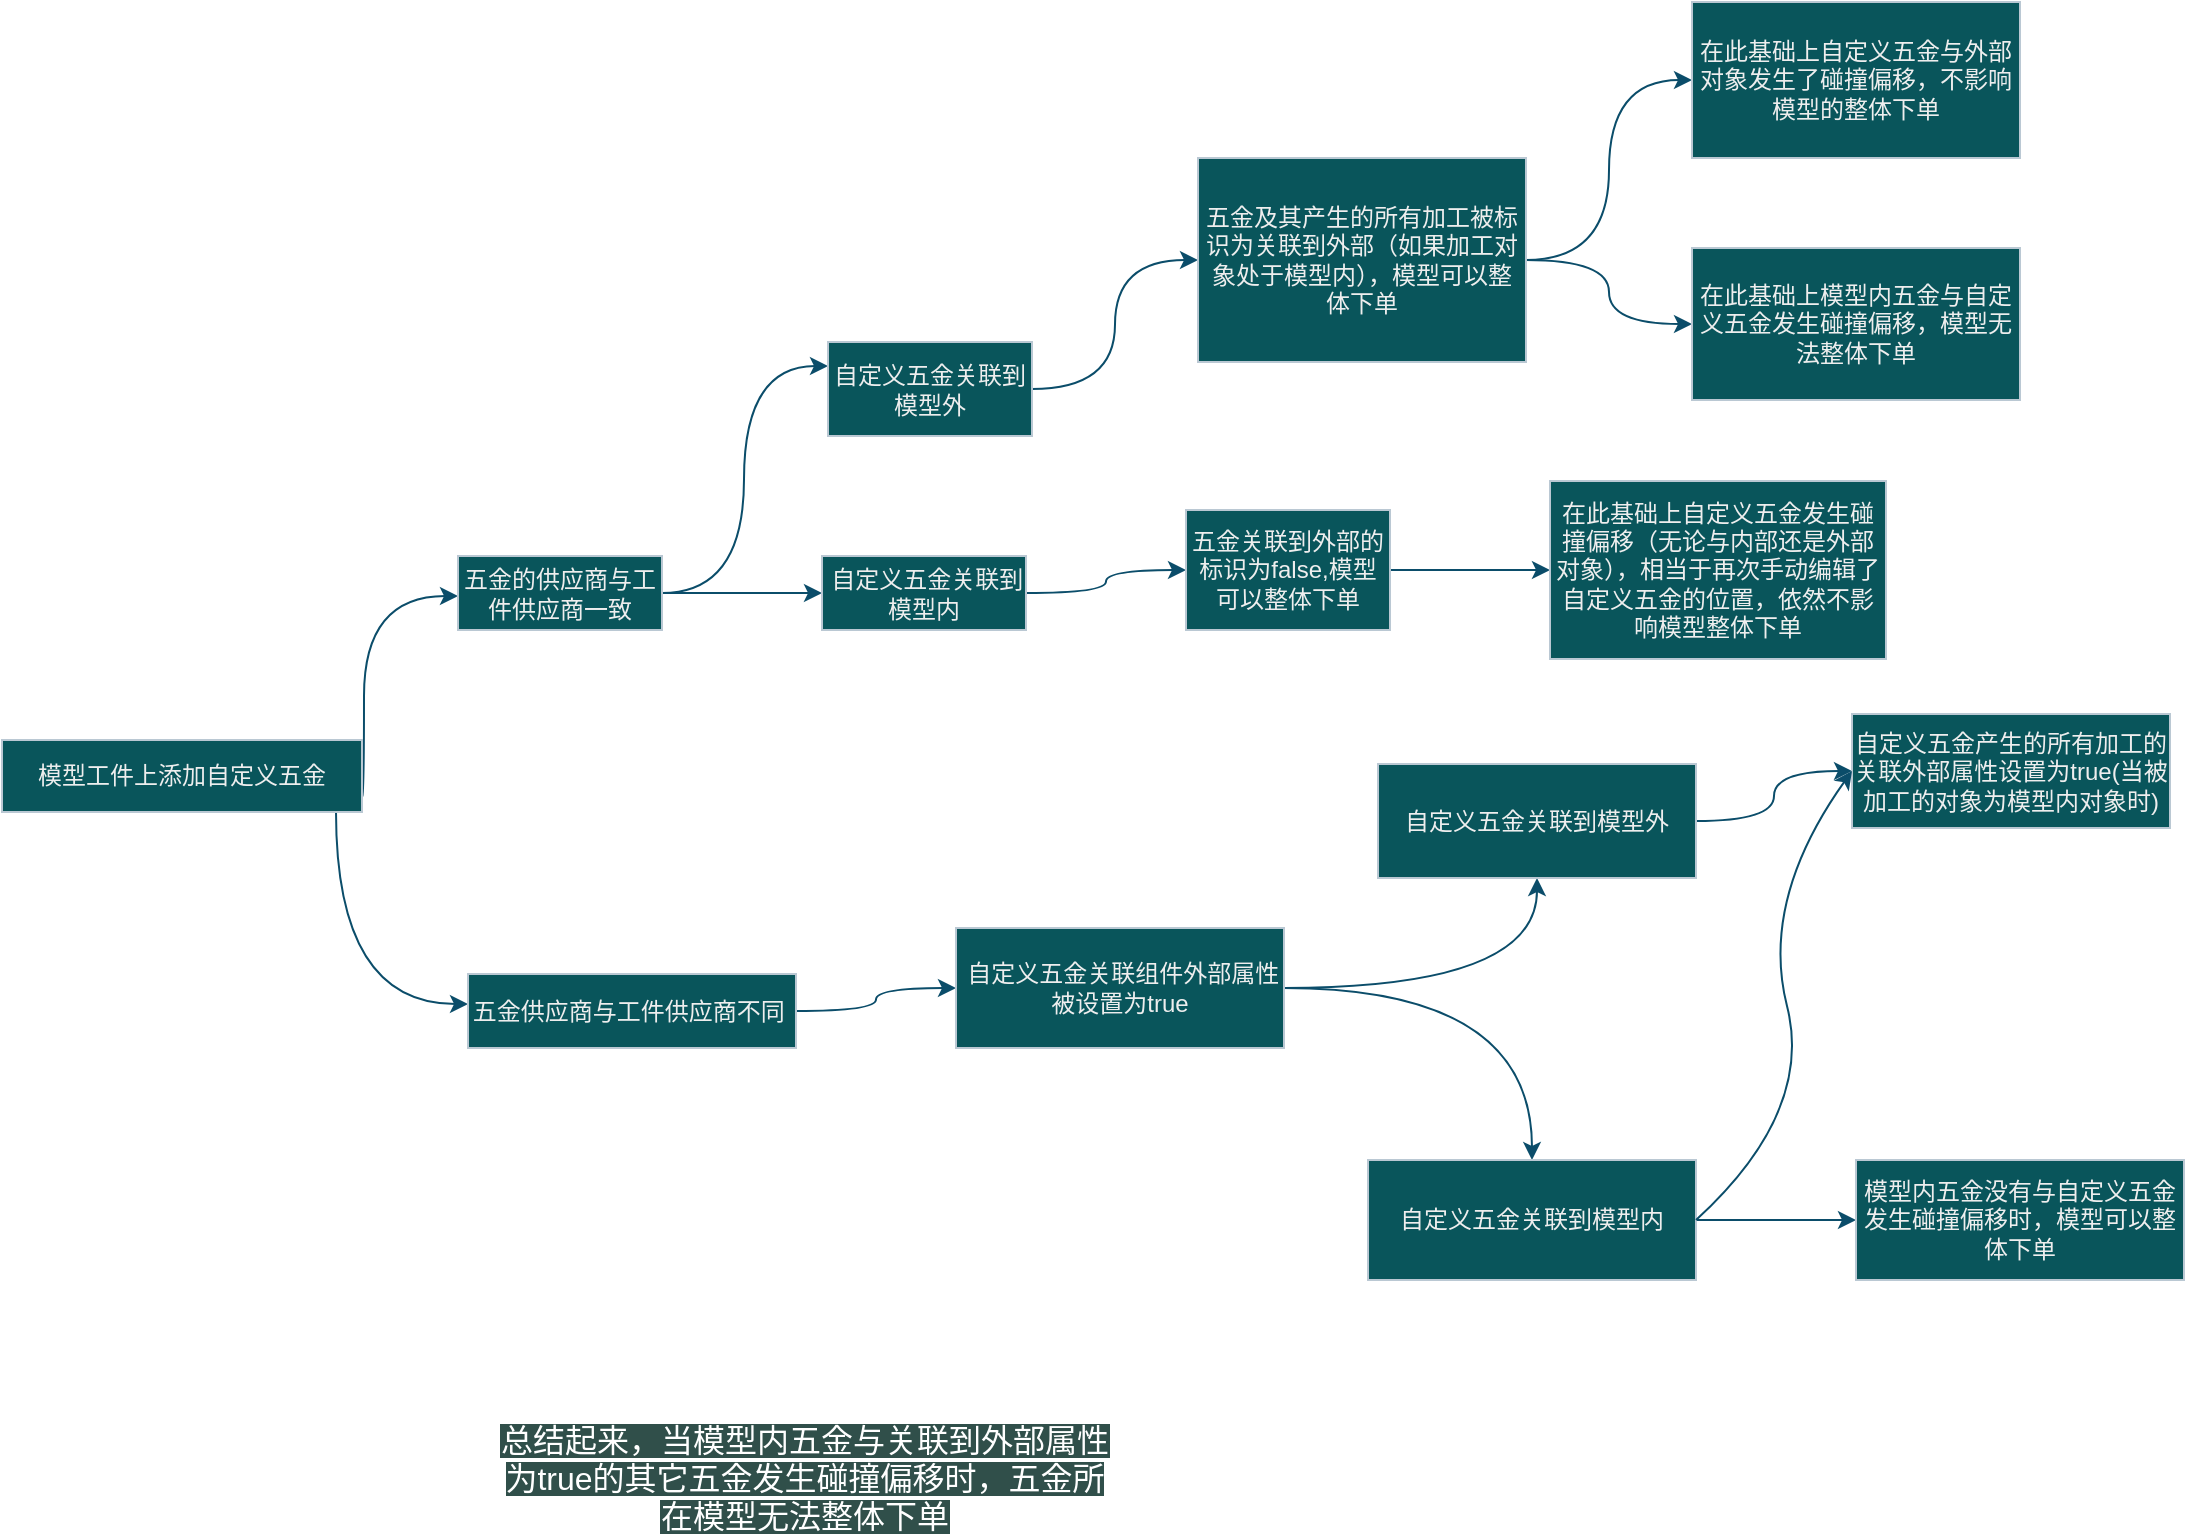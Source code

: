 <mxfile border="50" scale="3" compressed="false" locked="false" version="24.6.0" type="github">
  <diagram name="Blank" id="YmL12bMKpDGza6XwsDPr">
    <mxGraphModel dx="794" dy="1339" grid="0" gridSize="10" guides="1" tooltips="1" connect="1" arrows="1" fold="1" page="0" pageScale="1" pageWidth="827" pageHeight="1169" background="none" math="1" shadow="0">
      <root>
        <mxCell id="X5NqExCQtvZxIxQ7pmgY-0" />
        <mxCell id="1" parent="X5NqExCQtvZxIxQ7pmgY-0" />
        <mxCell id="V9AeguA6OpkIGnoR7XHr-4" value="" style="edgeStyle=orthogonalEdgeStyle;rounded=0;orthogonalLoop=1;jettySize=auto;html=1;labelBackgroundColor=none;strokeColor=#0B4D6A;fontColor=default;curved=1;exitX=1;exitY=0.5;exitDx=0;exitDy=0;" edge="1" parent="1" source="V9AeguA6OpkIGnoR7XHr-1" target="V9AeguA6OpkIGnoR7XHr-2">
          <mxGeometry relative="1" as="geometry">
            <Array as="points">
              <mxPoint x="291" y="-99" />
              <mxPoint x="291" y="-199" />
            </Array>
          </mxGeometry>
        </mxCell>
        <mxCell id="V9AeguA6OpkIGnoR7XHr-6" value="" style="edgeStyle=orthogonalEdgeStyle;rounded=0;orthogonalLoop=1;jettySize=auto;html=1;labelBackgroundColor=none;strokeColor=#0B4D6A;fontColor=default;curved=1;" edge="1" parent="1" source="V9AeguA6OpkIGnoR7XHr-1" target="V9AeguA6OpkIGnoR7XHr-5">
          <mxGeometry relative="1" as="geometry">
            <Array as="points">
              <mxPoint x="277" y="5" />
            </Array>
          </mxGeometry>
        </mxCell>
        <mxCell id="V9AeguA6OpkIGnoR7XHr-1" value="模型&lt;span style=&quot;background-color: initial;&quot;&gt;工件上添加自定义五金&lt;/span&gt;" style="rounded=0;whiteSpace=wrap;html=1;labelBackgroundColor=none;fillColor=#09555B;strokeColor=#BAC8D3;fontColor=#EEEEEE;" vertex="1" parent="1">
          <mxGeometry x="110" y="-127" width="180" height="36" as="geometry" />
        </mxCell>
        <mxCell id="V9AeguA6OpkIGnoR7XHr-17" value="" style="edgeStyle=orthogonalEdgeStyle;rounded=0;orthogonalLoop=1;jettySize=auto;html=1;strokeColor=#0B4D6A;curved=1;exitX=1;exitY=0.5;exitDx=0;exitDy=0;" edge="1" parent="1" source="V9AeguA6OpkIGnoR7XHr-2" target="V9AeguA6OpkIGnoR7XHr-16">
          <mxGeometry relative="1" as="geometry">
            <Array as="points">
              <mxPoint x="481" y="-200" />
              <mxPoint x="481" y="-314" />
            </Array>
          </mxGeometry>
        </mxCell>
        <mxCell id="V9AeguA6OpkIGnoR7XHr-21" value="" style="edgeStyle=orthogonalEdgeStyle;rounded=0;orthogonalLoop=1;jettySize=auto;html=1;strokeColor=#0B4D6A;curved=1;" edge="1" parent="1" source="V9AeguA6OpkIGnoR7XHr-2" target="V9AeguA6OpkIGnoR7XHr-20">
          <mxGeometry relative="1" as="geometry" />
        </mxCell>
        <mxCell id="V9AeguA6OpkIGnoR7XHr-2" value="五金的供应商与工件供应商一致" style="rounded=0;whiteSpace=wrap;html=1;labelBackgroundColor=none;fillColor=#09555B;strokeColor=#BAC8D3;fontColor=#EEEEEE;" vertex="1" parent="1">
          <mxGeometry x="338" y="-219" width="102" height="37" as="geometry" />
        </mxCell>
        <mxCell id="V9AeguA6OpkIGnoR7XHr-29" value="" style="edgeStyle=orthogonalEdgeStyle;rounded=0;orthogonalLoop=1;jettySize=auto;html=1;strokeColor=#0B4D6A;curved=1;" edge="1" parent="1" source="V9AeguA6OpkIGnoR7XHr-5" target="V9AeguA6OpkIGnoR7XHr-28">
          <mxGeometry relative="1" as="geometry" />
        </mxCell>
        <mxCell id="V9AeguA6OpkIGnoR7XHr-5" value="五金供应商与工件供应商不同&amp;nbsp;" style="rounded=0;whiteSpace=wrap;html=1;labelBackgroundColor=none;fillColor=#09555B;strokeColor=#BAC8D3;fontColor=#EEEEEE;" vertex="1" parent="1">
          <mxGeometry x="343" y="-10" width="164" height="37" as="geometry" />
        </mxCell>
        <mxCell id="V9AeguA6OpkIGnoR7XHr-19" value="" style="edgeStyle=orthogonalEdgeStyle;rounded=0;orthogonalLoop=1;jettySize=auto;html=1;strokeColor=#0B4D6A;curved=1;" edge="1" parent="1" source="V9AeguA6OpkIGnoR7XHr-16" target="V9AeguA6OpkIGnoR7XHr-18">
          <mxGeometry relative="1" as="geometry" />
        </mxCell>
        <mxCell id="V9AeguA6OpkIGnoR7XHr-16" value="自定义五金关联到模型外" style="rounded=0;whiteSpace=wrap;html=1;labelBackgroundColor=none;fillColor=#09555B;strokeColor=#BAC8D3;fontColor=#EEEEEE;" vertex="1" parent="1">
          <mxGeometry x="523" y="-326" width="102" height="47" as="geometry" />
        </mxCell>
        <mxCell id="V9AeguA6OpkIGnoR7XHr-25" value="" style="edgeStyle=orthogonalEdgeStyle;rounded=0;orthogonalLoop=1;jettySize=auto;html=1;strokeColor=#0B4D6A;curved=1;" edge="1" parent="1" source="V9AeguA6OpkIGnoR7XHr-18" target="V9AeguA6OpkIGnoR7XHr-24">
          <mxGeometry relative="1" as="geometry" />
        </mxCell>
        <mxCell id="V9AeguA6OpkIGnoR7XHr-44" value="" style="edgeStyle=orthogonalEdgeStyle;rounded=0;orthogonalLoop=1;jettySize=auto;html=1;strokeColor=#0B4D6A;curved=1;" edge="1" parent="1" source="V9AeguA6OpkIGnoR7XHr-18" target="V9AeguA6OpkIGnoR7XHr-43">
          <mxGeometry relative="1" as="geometry" />
        </mxCell>
        <mxCell id="V9AeguA6OpkIGnoR7XHr-18" value="五金及其产生的所有加工被标识为关联到外部（如果加工对象处于模型内&lt;span style=&quot;background-color: initial;&quot;&gt;），模型可以整体下单&lt;/span&gt;" style="rounded=0;whiteSpace=wrap;html=1;labelBackgroundColor=none;fillColor=#09555B;strokeColor=#BAC8D3;fontColor=#EEEEEE;" vertex="1" parent="1">
          <mxGeometry x="708" y="-418" width="164" height="102" as="geometry" />
        </mxCell>
        <mxCell id="V9AeguA6OpkIGnoR7XHr-23" value="" style="edgeStyle=orthogonalEdgeStyle;rounded=0;orthogonalLoop=1;jettySize=auto;html=1;strokeColor=#0B4D6A;curved=1;" edge="1" parent="1" source="V9AeguA6OpkIGnoR7XHr-20" target="V9AeguA6OpkIGnoR7XHr-22">
          <mxGeometry relative="1" as="geometry" />
        </mxCell>
        <mxCell id="V9AeguA6OpkIGnoR7XHr-20" value="&amp;nbsp;自定义五金关联到模型内" style="rounded=0;whiteSpace=wrap;html=1;labelBackgroundColor=none;fillColor=#09555B;strokeColor=#BAC8D3;fontColor=#EEEEEE;" vertex="1" parent="1">
          <mxGeometry x="520" y="-219" width="102" height="37" as="geometry" />
        </mxCell>
        <mxCell id="V9AeguA6OpkIGnoR7XHr-27" value="" style="edgeStyle=orthogonalEdgeStyle;rounded=0;orthogonalLoop=1;jettySize=auto;html=1;strokeColor=#0B4D6A;curved=1;" edge="1" parent="1" source="V9AeguA6OpkIGnoR7XHr-22" target="V9AeguA6OpkIGnoR7XHr-26">
          <mxGeometry relative="1" as="geometry" />
        </mxCell>
        <mxCell id="V9AeguA6OpkIGnoR7XHr-22" value="五金关联到外部的标识为false,模型可以整体下单" style="rounded=0;whiteSpace=wrap;html=1;labelBackgroundColor=none;fillColor=#09555B;strokeColor=#BAC8D3;fontColor=#EEEEEE;" vertex="1" parent="1">
          <mxGeometry x="702" y="-242" width="102" height="60" as="geometry" />
        </mxCell>
        <mxCell id="V9AeguA6OpkIGnoR7XHr-24" value="在此基础上自定义五金与外部对象发生了碰撞偏移，不影响模型的整体下单" style="rounded=0;whiteSpace=wrap;html=1;labelBackgroundColor=none;fillColor=#09555B;strokeColor=#BAC8D3;fontColor=#EEEEEE;" vertex="1" parent="1">
          <mxGeometry x="955" y="-496" width="164" height="78" as="geometry" />
        </mxCell>
        <mxCell id="V9AeguA6OpkIGnoR7XHr-26" value="在此基础上自定义五金发生碰撞偏移（无论与内部还是外部对象），相当于再次手动编辑了自定义五金的位置，依然不影响模型整体下单" style="rounded=0;whiteSpace=wrap;html=1;labelBackgroundColor=none;fillColor=#09555B;strokeColor=#BAC8D3;fontColor=#EEEEEE;" vertex="1" parent="1">
          <mxGeometry x="884" y="-256.5" width="168" height="89" as="geometry" />
        </mxCell>
        <mxCell id="V9AeguA6OpkIGnoR7XHr-34" value="" style="edgeStyle=orthogonalEdgeStyle;rounded=0;orthogonalLoop=1;jettySize=auto;html=1;strokeColor=#0B4D6A;curved=1;" edge="1" parent="1" source="V9AeguA6OpkIGnoR7XHr-28" target="V9AeguA6OpkIGnoR7XHr-33">
          <mxGeometry relative="1" as="geometry" />
        </mxCell>
        <mxCell id="V9AeguA6OpkIGnoR7XHr-37" value="" style="edgeStyle=orthogonalEdgeStyle;rounded=0;orthogonalLoop=1;jettySize=auto;html=1;strokeColor=#0B4D6A;curved=1;" edge="1" parent="1" source="V9AeguA6OpkIGnoR7XHr-28" target="V9AeguA6OpkIGnoR7XHr-36">
          <mxGeometry relative="1" as="geometry" />
        </mxCell>
        <mxCell id="V9AeguA6OpkIGnoR7XHr-28" value="&amp;nbsp;自定义五金关联组件外部属性被设置为true" style="rounded=0;whiteSpace=wrap;html=1;labelBackgroundColor=none;fillColor=#09555B;strokeColor=#BAC8D3;fontColor=#EEEEEE;" vertex="1" parent="1">
          <mxGeometry x="587" y="-33" width="164" height="60" as="geometry" />
        </mxCell>
        <mxCell id="V9AeguA6OpkIGnoR7XHr-39" value="" style="edgeStyle=orthogonalEdgeStyle;rounded=0;orthogonalLoop=1;jettySize=auto;html=1;strokeColor=#0B4D6A;curved=1;" edge="1" parent="1" source="V9AeguA6OpkIGnoR7XHr-33" target="V9AeguA6OpkIGnoR7XHr-38">
          <mxGeometry relative="1" as="geometry" />
        </mxCell>
        <mxCell id="V9AeguA6OpkIGnoR7XHr-33" value="自定义五金关联到模型外" style="rounded=0;whiteSpace=wrap;html=1;labelBackgroundColor=none;fillColor=#09555B;strokeColor=#BAC8D3;fontColor=#EEEEEE;" vertex="1" parent="1">
          <mxGeometry x="798" y="-115" width="159" height="57" as="geometry" />
        </mxCell>
        <mxCell id="V9AeguA6OpkIGnoR7XHr-42" value="" style="edgeStyle=orthogonalEdgeStyle;rounded=0;orthogonalLoop=1;jettySize=auto;html=1;strokeColor=#0B4D6A;curved=1;" edge="1" parent="1" source="V9AeguA6OpkIGnoR7XHr-36" target="V9AeguA6OpkIGnoR7XHr-41">
          <mxGeometry relative="1" as="geometry" />
        </mxCell>
        <mxCell id="V9AeguA6OpkIGnoR7XHr-36" value="自定义五金关联到模型内" style="rounded=0;whiteSpace=wrap;html=1;labelBackgroundColor=none;fillColor=#09555B;strokeColor=#BAC8D3;fontColor=#EEEEEE;" vertex="1" parent="1">
          <mxGeometry x="793" y="83" width="164" height="60" as="geometry" />
        </mxCell>
        <mxCell id="V9AeguA6OpkIGnoR7XHr-38" value="自定义五金产生的所有加工的关联外部属性设置为true(当被加工的对象为模型内对象时)" style="rounded=0;whiteSpace=wrap;html=1;labelBackgroundColor=none;fillColor=#09555B;strokeColor=#BAC8D3;fontColor=#EEEEEE;" vertex="1" parent="1">
          <mxGeometry x="1035" y="-140" width="159" height="57" as="geometry" />
        </mxCell>
        <mxCell id="V9AeguA6OpkIGnoR7XHr-40" value="" style="endArrow=classic;html=1;rounded=0;strokeColor=#0B4D6A;entryX=0;entryY=0.5;entryDx=0;entryDy=0;exitX=1;exitY=0.5;exitDx=0;exitDy=0;curved=1;" edge="1" parent="1" source="V9AeguA6OpkIGnoR7XHr-36" target="V9AeguA6OpkIGnoR7XHr-38">
          <mxGeometry width="50" height="50" relative="1" as="geometry">
            <mxPoint x="875" y="73" as="sourcePoint" />
            <mxPoint x="925" y="23" as="targetPoint" />
            <Array as="points">
              <mxPoint x="1016" y="59" />
              <mxPoint x="989" y="-47" />
            </Array>
          </mxGeometry>
        </mxCell>
        <mxCell id="V9AeguA6OpkIGnoR7XHr-41" value="模型内五金没有与自定义五金发生碰撞偏移时，模型可以整体下单" style="rounded=0;whiteSpace=wrap;html=1;labelBackgroundColor=none;fillColor=#09555B;strokeColor=#BAC8D3;fontColor=#EEEEEE;" vertex="1" parent="1">
          <mxGeometry x="1037" y="83" width="164" height="60" as="geometry" />
        </mxCell>
        <mxCell id="V9AeguA6OpkIGnoR7XHr-43" value="在此基础上模型内五金与自定义五金发生碰撞偏移，模型无法整体下单" style="rounded=0;whiteSpace=wrap;html=1;labelBackgroundColor=none;fillColor=#09555B;strokeColor=#BAC8D3;fontColor=#EEEEEE;" vertex="1" parent="1">
          <mxGeometry x="955" y="-373" width="164" height="76" as="geometry" />
        </mxCell>
        <mxCell id="V9AeguA6OpkIGnoR7XHr-45" value="&lt;font color=&quot;#ffffff&quot; size=&quot;1&quot;&gt;&lt;span style=&quot;font-size: 16px; background-color: rgb(48, 79, 74);&quot;&gt;总结起来，当模型内五金与关联到外部属性为true的其它五金发生碰撞偏移时，五金所在模型无法整体下单&lt;/span&gt;&lt;/font&gt;" style="text;html=1;align=center;verticalAlign=middle;whiteSpace=wrap;rounded=0;fontColor=#EEEEEE;" vertex="1" parent="1">
          <mxGeometry x="354" y="216" width="315" height="52" as="geometry" />
        </mxCell>
      </root>
    </mxGraphModel>
  </diagram>
</mxfile>
